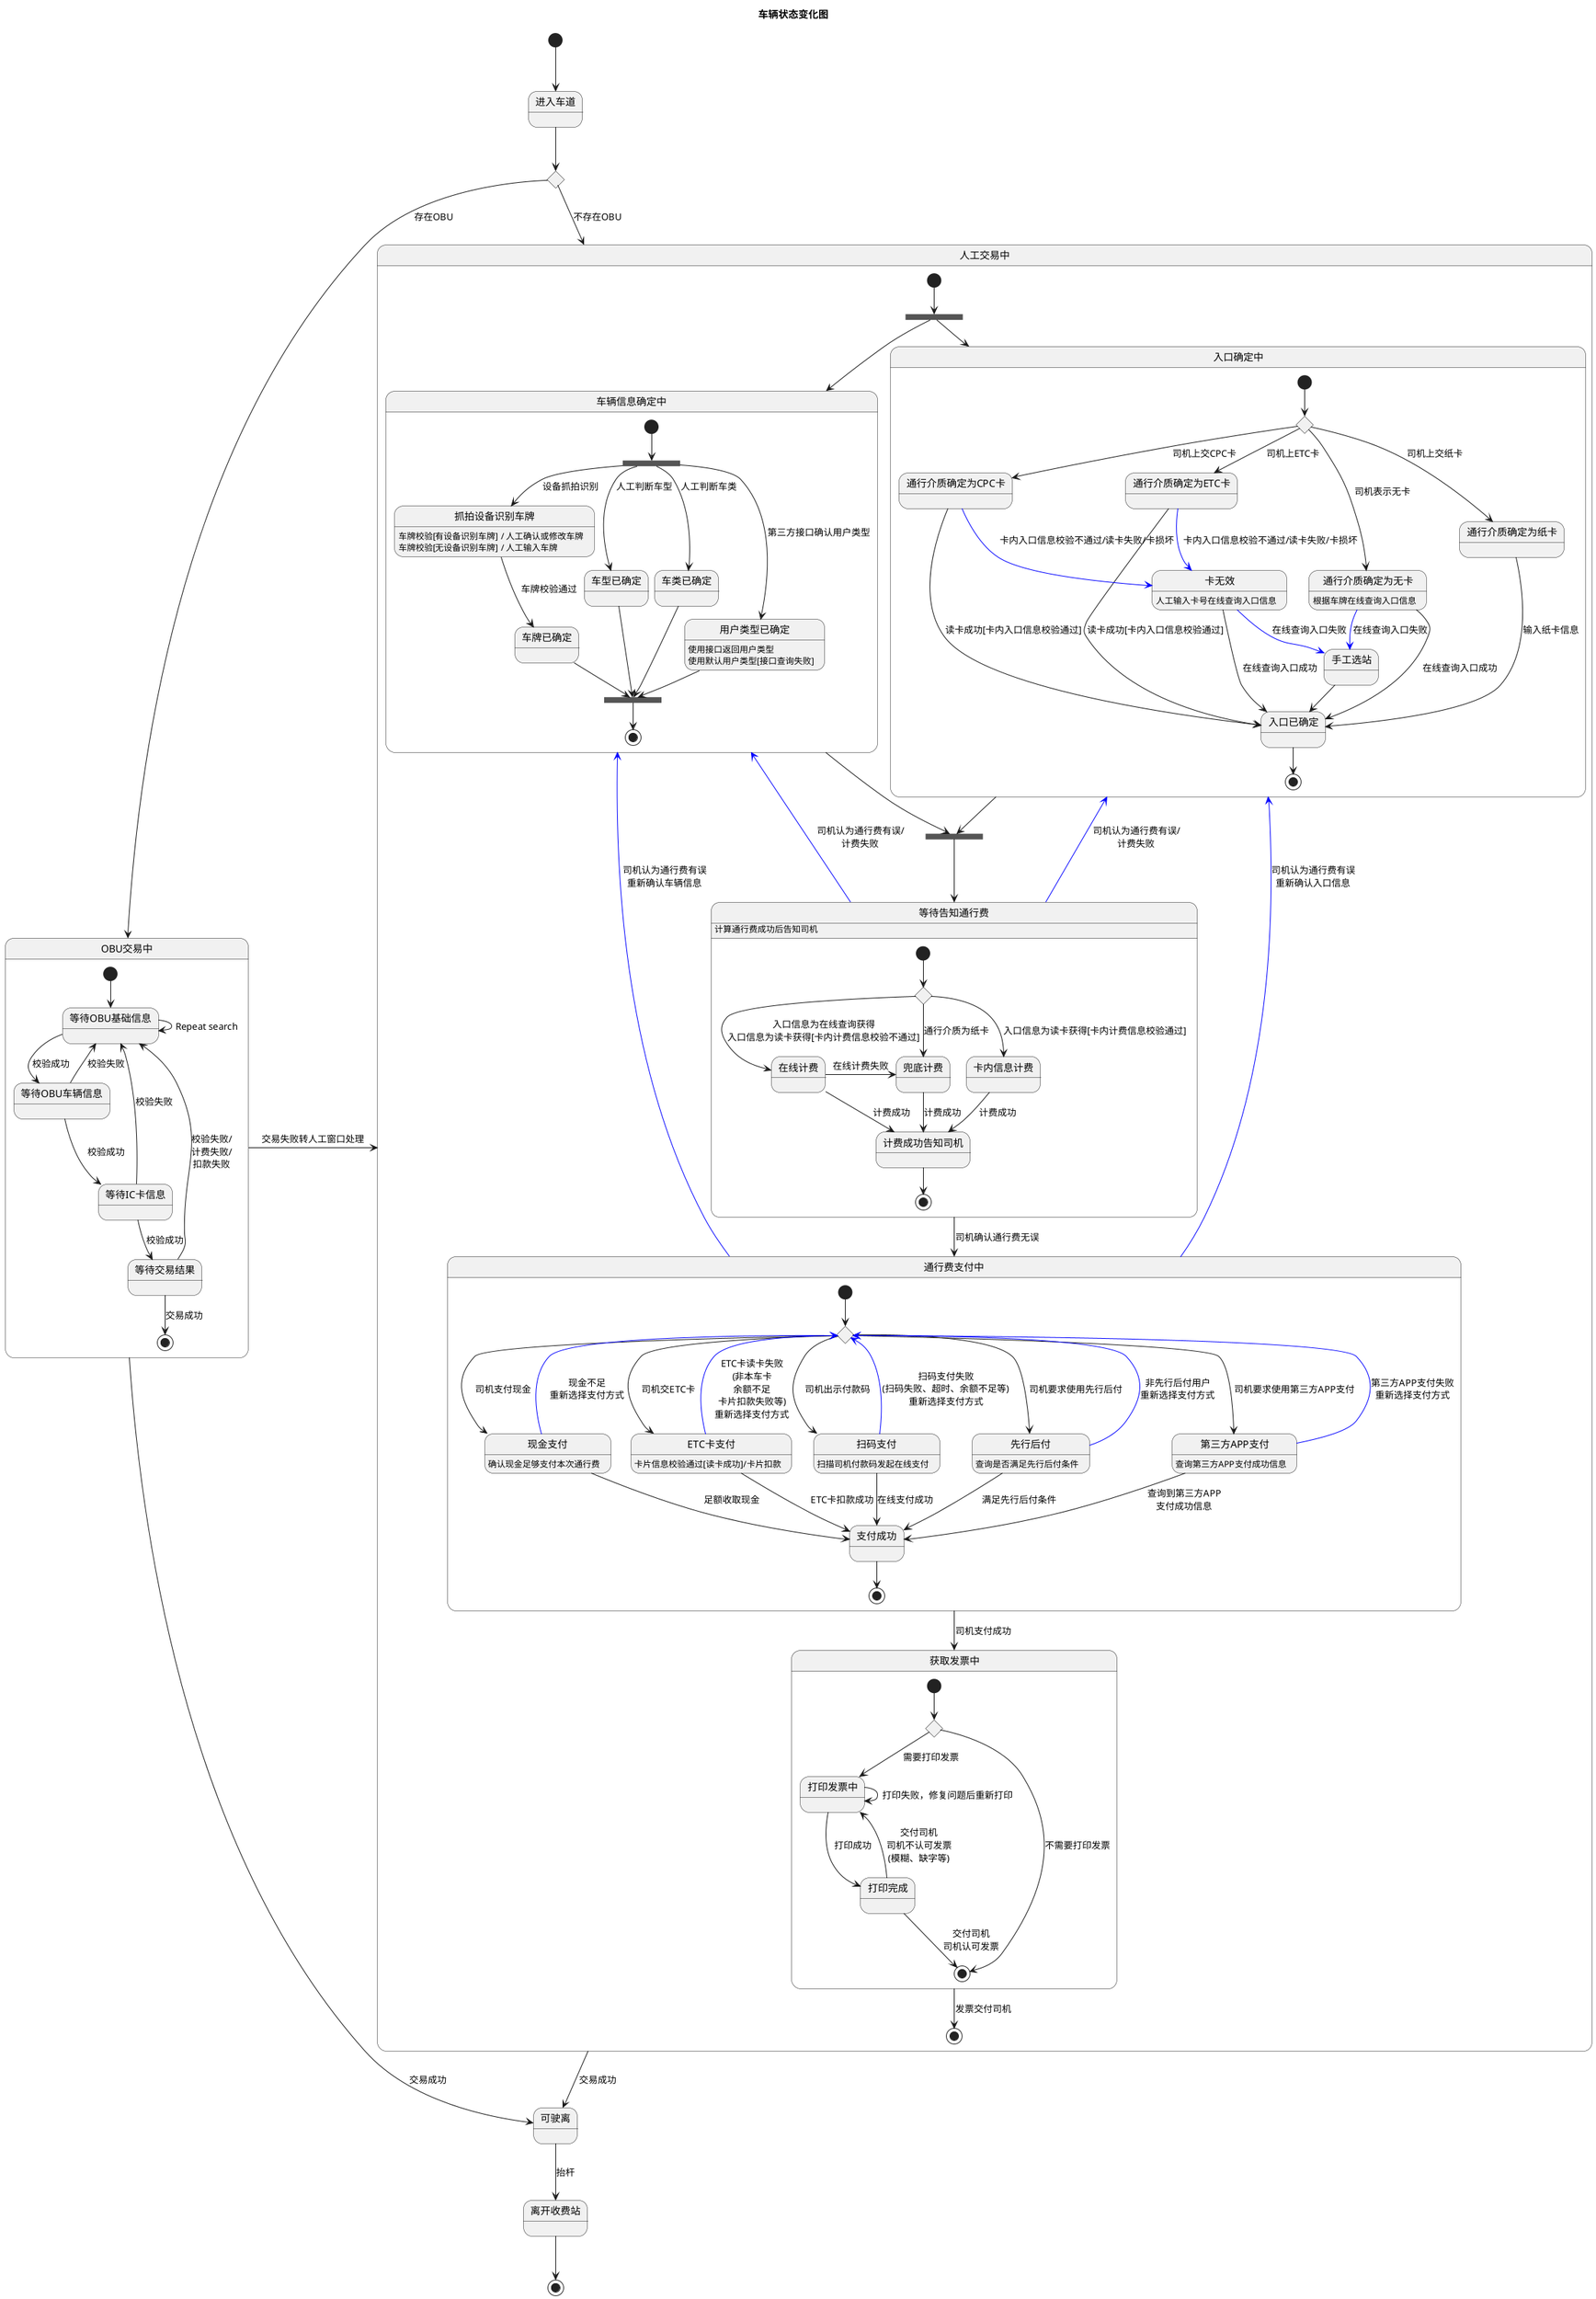 @startuml
title 车辆状态变化图

state ifobu <<choice>>

[*] --> 进入车道
进入车道 --> ifobu
ifobu --> OBU交易中 : 存在OBU
OBU交易中 --> 可驶离 : 交易成功
ifobu --> 人工交易中 : 不存在OBU
人工交易中 --> 可驶离 : 交易成功
OBU交易中-right-> 人工交易中 : 交易失败转人工窗口处理
可驶离--> 离开收费站 : 抬杆
离开收费站-->[*]

state OBU交易中{
    [*] -->等待OBU基础信息
    等待OBU基础信息--> 等待OBU基础信息 : Repeat search
    等待OBU基础信息--> 等待OBU车辆信息 : 校验成功

    等待OBU车辆信息--> 等待IC卡信息: 校验成功
    等待OBU车辆信息--> 等待OBU基础信息: 校验失败

    等待IC卡信息--> 等待交易结果: 校验成功
    等待IC卡信息--> 等待OBU基础信息: 校验失败

    等待交易结果--> 等待OBU基础信息: 校验失败/\n计费失败/\n扣款失败
    等待交易结果--> [*]: 交易成功
}

state 人工交易中 {

    state mtrans <<fork>>
    state mtrans_join <<join>>

    [*] --> mtrans
    mtrans --> 车辆信息确定中
    mtrans --> 入口确定中

    车辆信息确定中-->mtrans_join
    入口确定中-->mtrans_join

    mtrans_join --> 等待告知通行费
    等待告知通行费 --> 通行费支付中 : 司机确认通行费无误
    通行费支付中--> 获取发票中 : 司机支付成功
    获取发票中-->[*] : 发票交付司机

    等待告知通行费 -up[#blue]-> 入口确定中 : 司机认为通行费有误/\n计费失败
    等待告知通行费 -up[#blue]-> 车辆信息确定中 : 司机认为通行费有误/\n计费失败

    通行费支付中 -up[#blue]-> 车辆信息确定中: 司机认为通行费有误\n重新确认车辆信息
    通行费支付中 -up[#blue]-> 入口确定中: 司机认为通行费有误\n重新确认入口信息

    state 车辆信息确定中{
        state vinfo <<fork>>
        state vinfo_join <<join>>

        [*]-->vinfo
        vinfo--> 抓拍设备识别车牌 : 设备抓拍识别
        抓拍设备识别车牌 : 车牌校验[有设备识别车牌] / 人工确认或修改车牌
        抓拍设备识别车牌 : 车牌校验[无设备识别车牌] / 人工输入车牌
        抓拍设备识别车牌 --> 车牌已确定 : 车牌校验通过
        vinfo--> 车型已确定 : 人工判断车型
        vinfo--> 车类已确定 : 人工判断车类
        vinfo--> 用户类型已确定 : 第三方接口确认用户类型
        用户类型已确定 : 使用接口返回用户类型
        用户类型已确定 : 使用默认用户类型[接口查询失败]
        车型已确定 --> vinfo_join
        车牌已确定 --> vinfo_join
        车类已确定 --> vinfo_join
        用户类型已确定 --> vinfo_join
        vinfo_join-->[*]
    }
    


    state 入口确定中{
        state einfo <<choice>>

        [*] --> einfo
        einfo --> 通行介质确定为CPC卡 : 司机上交CPC卡
        einfo --> 通行介质确定为ETC卡 : 司机上ETC卡
        einfo --> 通行介质确定为纸卡 : 司机上交纸卡
        einfo --> 通行介质确定为无卡 : 司机表示无卡

        通行介质确定为CPC卡 --> 入口已确定 : 读卡成功[卡内入口信息校验通过]
        通行介质确定为ETC卡 --> 入口已确定 : 读卡成功[卡内入口信息校验通过]
        通行介质确定为纸卡 --> 入口已确定 : 输入纸卡信息
        通行介质确定为无卡 : 根据车牌在线查询入口信息
        通行介质确定为无卡 --> 入口已确定 : 在线查询入口成功
        通行介质确定为无卡 -[#blue]-> 手工选站 : 在线查询入口失败

        通行介质确定为CPC卡 -[#blue]-> 卡无效 : 卡内入口信息校验不通过/读卡失败/卡损坏
        通行介质确定为ETC卡 -[#blue]-> 卡无效 : 卡内入口信息校验不通过/读卡失败/卡损坏
        卡无效 : 人工输入卡号在线查询入口信息
        卡无效 --> 入口已确定 : 在线查询入口成功
        卡无效 -[#blue]-> 手工选站 : 在线查询入口失败

        手工选站 --> 入口已确定
        入口已确定-->[*]
        }

    state 等待告知通行费{
        等待告知通行费 : 计算通行费成功后告知司机
        state judgeCalcType <<choice>>
        [*] --> judgeCalcType

        judgeCalcType --> 卡内信息计费 : 入口信息为读卡获得[卡内计费信息校验通过]
        judgeCalcType --> 在线计费 : 入口信息为在线查询获得\n入口信息为读卡获得[卡内计费信息校验不通过]
        judgeCalcType --> 兜底计费 : 通行介质为纸卡
        在线计费 -right-> 兜底计费 : 在线计费失败

        卡内信息计费 --> 计费成功告知司机 : 计费成功
        在线计费 --> 计费成功告知司机 : 计费成功
        兜底计费 --> 计费成功告知司机 : 计费成功

        计费成功告知司机 --> [*]
    }

    state 通行费支付中{
        state choosePayType <<choice>>

        [*] --> choosePayType
        choosePayType --> 现金支付 : 司机支付现金
        choosePayType --> ETC卡支付 : 司机交ETC卡
        choosePayType --> 扫码支付 : 司机出示付款码
        choosePayType --> 先行后付 : 司机要求使用先行后付
        choosePayType --> 第三方APP支付 : 司机要求使用第三方APP支付

        现金支付 : 确认现金足够支付本次通行费
        ETC卡支付 : 卡片信息校验通过[读卡成功]/卡片扣款
        扫码支付 : 扫描司机付款码发起在线支付
        先行后付 : 查询是否满足先行后付条件
        第三方APP支付 : 查询第三方APP支付成功信息

        现金支付 -[#blue]-> choosePayType : 现金不足\n重新选择支付方式
        ETC卡支付 -[#blue]-> choosePayType : ETC卡读卡失败\n(非本车卡\n余额不足\n卡片扣款失败等)\n重新选择支付方式
        扫码支付 -[#blue]-> choosePayType : 扫码支付失败\n(扫码失败、超时、余额不足等)\n重新选择支付方式
        先行后付 -[#blue]-> choosePayType : 非先行后付用户\n重新选择支付方式
        第三方APP支付 -[#blue]-> choosePayType : 第三方APP支付失败\n重新选择支付方式

        现金支付 --> 支付成功 : 足额收取现金
        ETC卡支付 --> 支付成功 : ETC卡扣款成功
        扫码支付 --> 支付成功 : 在线支付成功
        先行后付 --> 支付成功 : 满足先行后付条件
        第三方APP支付 --> 支付成功 : 查询到第三方APP\n支付成功信息

        支付成功 --> [*]
    }

    state 获取发票中{
        state needPrint<<choice>>

        [*] --> needPrint
        needPrint --> 打印发票中 : 需要打印发票
        打印发票中 --> 打印发票中 : 打印失败，修复问题后重新打印
        打印发票中 --> 打印完成 : 打印成功
        打印完成 --> 打印发票中 :交付司机\n司机不认可发票\n(模糊、缺字等)
        打印完成 --> [*] : 交付司机\n司机认可发票
        needPrint --> [*] :  不需要打印发票
    }

}

@enduml